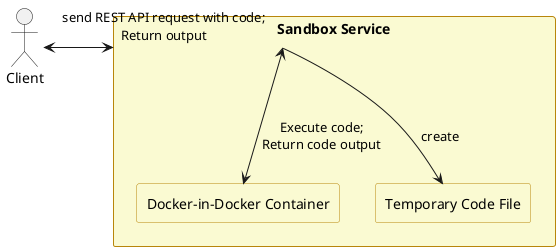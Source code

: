 @startuml

skinparam rectangle {
  BackgroundColor LightGoldenRodYellow
  BorderColor DarkGoldenRod
  FontColor Black
}

actor Client as client

rectangle "Sandbox Service" as sbService {
    rectangle "Temporary Code File" as temp
    rectangle "Docker-in-Docker Container" as docker
}

client <-> sbService : send REST API request with code;\nReturn output
sbService -d-> temp : create
sbService <-> docker : Execute code;\nReturn code output

@enduml